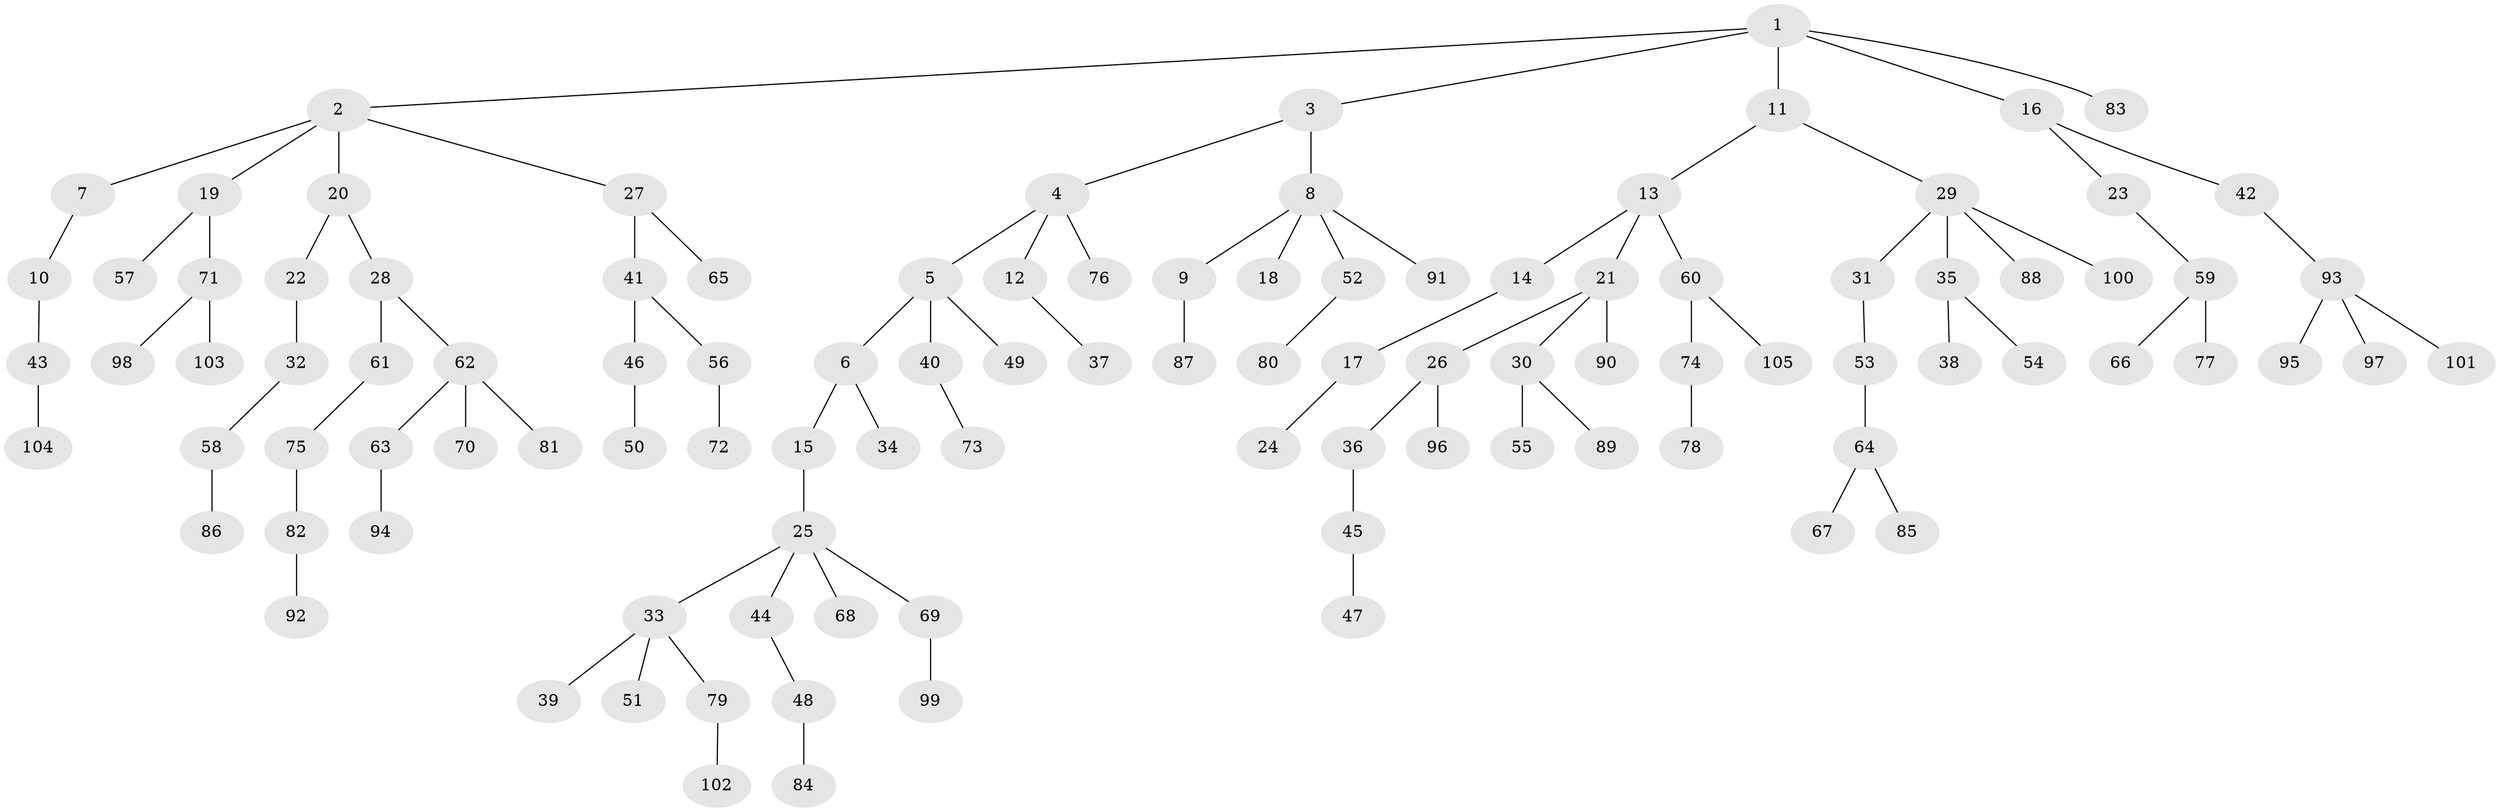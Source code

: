 // coarse degree distribution, {6: 0.03225806451612903, 7: 0.06451612903225806, 4: 0.03225806451612903, 5: 0.03225806451612903, 1: 0.7419354838709677, 3: 0.06451612903225806, 2: 0.03225806451612903}
// Generated by graph-tools (version 1.1) at 2025/19/03/04/25 18:19:24]
// undirected, 105 vertices, 104 edges
graph export_dot {
graph [start="1"]
  node [color=gray90,style=filled];
  1;
  2;
  3;
  4;
  5;
  6;
  7;
  8;
  9;
  10;
  11;
  12;
  13;
  14;
  15;
  16;
  17;
  18;
  19;
  20;
  21;
  22;
  23;
  24;
  25;
  26;
  27;
  28;
  29;
  30;
  31;
  32;
  33;
  34;
  35;
  36;
  37;
  38;
  39;
  40;
  41;
  42;
  43;
  44;
  45;
  46;
  47;
  48;
  49;
  50;
  51;
  52;
  53;
  54;
  55;
  56;
  57;
  58;
  59;
  60;
  61;
  62;
  63;
  64;
  65;
  66;
  67;
  68;
  69;
  70;
  71;
  72;
  73;
  74;
  75;
  76;
  77;
  78;
  79;
  80;
  81;
  82;
  83;
  84;
  85;
  86;
  87;
  88;
  89;
  90;
  91;
  92;
  93;
  94;
  95;
  96;
  97;
  98;
  99;
  100;
  101;
  102;
  103;
  104;
  105;
  1 -- 2;
  1 -- 3;
  1 -- 11;
  1 -- 16;
  1 -- 83;
  2 -- 7;
  2 -- 19;
  2 -- 20;
  2 -- 27;
  3 -- 4;
  3 -- 8;
  4 -- 5;
  4 -- 12;
  4 -- 76;
  5 -- 6;
  5 -- 40;
  5 -- 49;
  6 -- 15;
  6 -- 34;
  7 -- 10;
  8 -- 9;
  8 -- 18;
  8 -- 52;
  8 -- 91;
  9 -- 87;
  10 -- 43;
  11 -- 13;
  11 -- 29;
  12 -- 37;
  13 -- 14;
  13 -- 21;
  13 -- 60;
  14 -- 17;
  15 -- 25;
  16 -- 23;
  16 -- 42;
  17 -- 24;
  19 -- 57;
  19 -- 71;
  20 -- 22;
  20 -- 28;
  21 -- 26;
  21 -- 30;
  21 -- 90;
  22 -- 32;
  23 -- 59;
  25 -- 33;
  25 -- 44;
  25 -- 68;
  25 -- 69;
  26 -- 36;
  26 -- 96;
  27 -- 41;
  27 -- 65;
  28 -- 61;
  28 -- 62;
  29 -- 31;
  29 -- 35;
  29 -- 88;
  29 -- 100;
  30 -- 55;
  30 -- 89;
  31 -- 53;
  32 -- 58;
  33 -- 39;
  33 -- 51;
  33 -- 79;
  35 -- 38;
  35 -- 54;
  36 -- 45;
  40 -- 73;
  41 -- 46;
  41 -- 56;
  42 -- 93;
  43 -- 104;
  44 -- 48;
  45 -- 47;
  46 -- 50;
  48 -- 84;
  52 -- 80;
  53 -- 64;
  56 -- 72;
  58 -- 86;
  59 -- 66;
  59 -- 77;
  60 -- 74;
  60 -- 105;
  61 -- 75;
  62 -- 63;
  62 -- 70;
  62 -- 81;
  63 -- 94;
  64 -- 67;
  64 -- 85;
  69 -- 99;
  71 -- 98;
  71 -- 103;
  74 -- 78;
  75 -- 82;
  79 -- 102;
  82 -- 92;
  93 -- 95;
  93 -- 97;
  93 -- 101;
}
